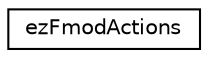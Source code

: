 digraph "Graphical Class Hierarchy"
{
 // LATEX_PDF_SIZE
  edge [fontname="Helvetica",fontsize="10",labelfontname="Helvetica",labelfontsize="10"];
  node [fontname="Helvetica",fontsize="10",shape=record];
  rankdir="LR";
  Node0 [label="ezFmodActions",height=0.2,width=0.4,color="black", fillcolor="white", style="filled",URL="$d0/d62/classez_fmod_actions.htm",tooltip=" "];
}
